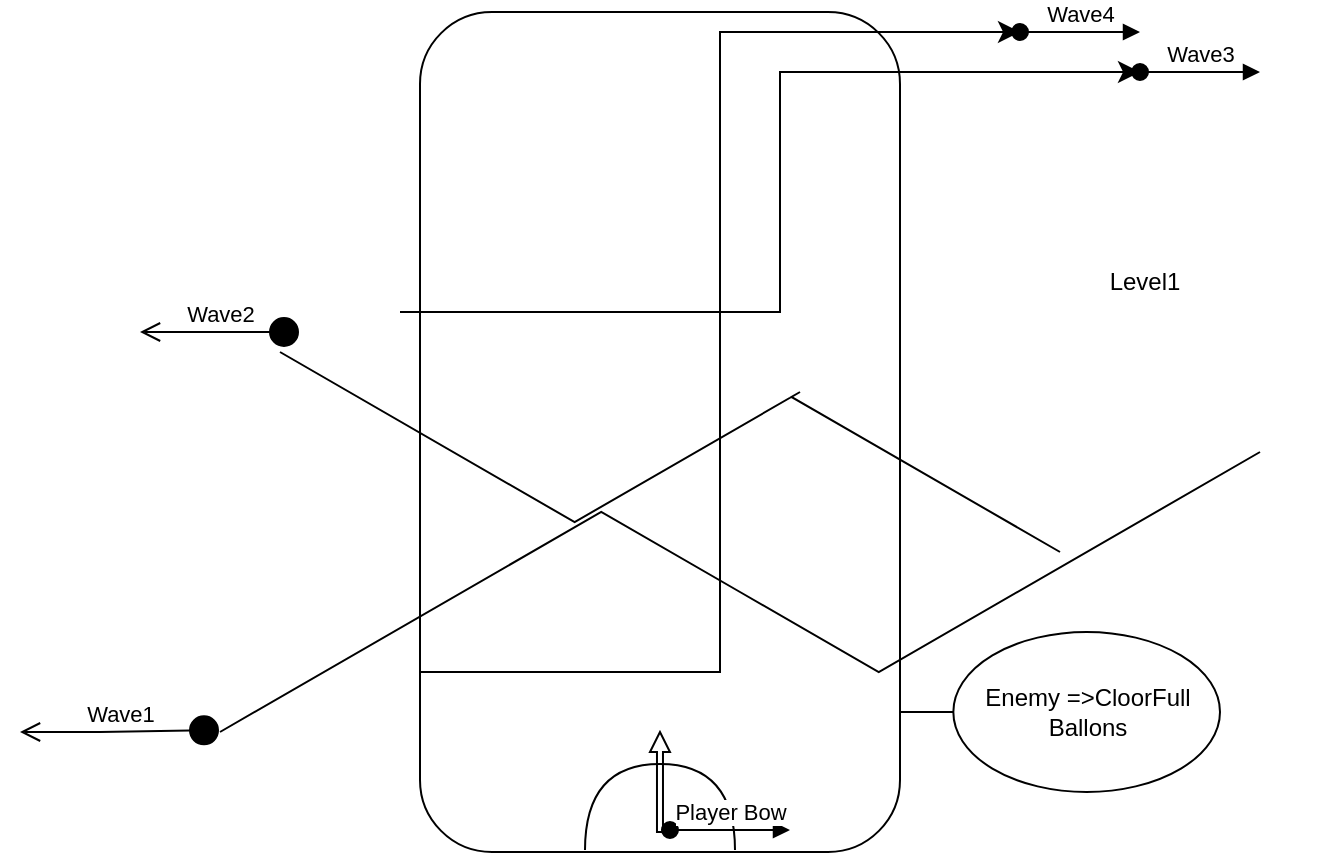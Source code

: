 <mxfile version="20.7.4" type="github">
  <diagram id="C5RBs43oDa-KdzZeNtuy" name="Page-1">
    <mxGraphModel dx="1100" dy="1739" grid="1" gridSize="10" guides="1" tooltips="1" connect="1" arrows="1" fold="1" page="1" pageScale="1" pageWidth="827" pageHeight="1169" math="0" shadow="0">
      <root>
        <mxCell id="WIyWlLk6GJQsqaUBKTNV-0" />
        <mxCell id="WIyWlLk6GJQsqaUBKTNV-1" parent="WIyWlLk6GJQsqaUBKTNV-0" />
        <mxCell id="aRNhC4s9KzN8hOCHpL1d-4" value="" style="rounded=1;whiteSpace=wrap;html=1;strokeColor=default;fillColor=none;" vertex="1" parent="WIyWlLk6GJQsqaUBKTNV-1">
          <mxGeometry x="220" y="-100" width="240" height="420" as="geometry" />
        </mxCell>
        <mxCell id="aRNhC4s9KzN8hOCHpL1d-5" value="Level1" style="text;strokeColor=none;align=center;fillColor=none;html=1;verticalAlign=middle;whiteSpace=wrap;rounded=0;" vertex="1" parent="WIyWlLk6GJQsqaUBKTNV-1">
          <mxGeometry x="495" y="20" width="175" height="30" as="geometry" />
        </mxCell>
        <mxCell id="aRNhC4s9KzN8hOCHpL1d-6" value="" style="shape=requiredInterface;html=1;verticalLabelPosition=bottom;sketch=0;strokeColor=default;fillColor=none;rotation=-90;" vertex="1" parent="WIyWlLk6GJQsqaUBKTNV-1">
          <mxGeometry x="318.44" y="260" width="43.12" height="75" as="geometry" />
        </mxCell>
        <mxCell id="aRNhC4s9KzN8hOCHpL1d-7" value="" style="shape=singleArrow;direction=north;whiteSpace=wrap;html=1;strokeColor=default;fillColor=none;" vertex="1" parent="WIyWlLk6GJQsqaUBKTNV-1">
          <mxGeometry x="334.99" y="260" width="10" height="50" as="geometry" />
        </mxCell>
        <mxCell id="aRNhC4s9KzN8hOCHpL1d-11" value="" style="edgeStyle=isometricEdgeStyle;endArrow=none;html=1;elbow=vertical;rounded=0;" edge="1" parent="WIyWlLk6GJQsqaUBKTNV-1">
          <mxGeometry width="50" height="100" relative="1" as="geometry">
            <mxPoint x="150" y="70" as="sourcePoint" />
            <mxPoint x="540" y="170" as="targetPoint" />
            <Array as="points">
              <mxPoint x="410" y="90" />
            </Array>
          </mxGeometry>
        </mxCell>
        <object label="" id="aRNhC4s9KzN8hOCHpL1d-12">
          <mxCell style="edgeStyle=isometricEdgeStyle;endArrow=none;html=1;rounded=0;" edge="1" parent="WIyWlLk6GJQsqaUBKTNV-1">
            <mxGeometry width="50" height="100" relative="1" as="geometry">
              <mxPoint x="120" y="260" as="sourcePoint" />
              <mxPoint x="640" y="120" as="targetPoint" />
            </mxGeometry>
          </mxCell>
        </object>
        <mxCell id="aRNhC4s9KzN8hOCHpL1d-13" value="" style="edgeStyle=elbowEdgeStyle;elbow=horizontal;endArrow=classic;html=1;curved=0;rounded=0;endSize=8;startSize=8;" edge="1" parent="WIyWlLk6GJQsqaUBKTNV-1">
          <mxGeometry width="50" height="50" relative="1" as="geometry">
            <mxPoint x="210" y="50" as="sourcePoint" />
            <mxPoint x="580" y="-70" as="targetPoint" />
            <Array as="points">
              <mxPoint x="400" y="-40" />
            </Array>
          </mxGeometry>
        </mxCell>
        <mxCell id="aRNhC4s9KzN8hOCHpL1d-14" value="" style="edgeStyle=elbowEdgeStyle;elbow=horizontal;endArrow=classic;html=1;curved=0;rounded=0;endSize=8;startSize=8;" edge="1" parent="WIyWlLk6GJQsqaUBKTNV-1">
          <mxGeometry width="50" height="50" relative="1" as="geometry">
            <mxPoint x="220" y="230" as="sourcePoint" />
            <mxPoint x="520" y="-90" as="targetPoint" />
          </mxGeometry>
        </mxCell>
        <mxCell id="aRNhC4s9KzN8hOCHpL1d-15" value="Wave1" style="html=1;verticalAlign=bottom;startArrow=circle;startFill=1;endArrow=open;startSize=6;endSize=8;rounded=0;" edge="1" parent="WIyWlLk6GJQsqaUBKTNV-1">
          <mxGeometry width="80" relative="1" as="geometry">
            <mxPoint x="120" y="259" as="sourcePoint" />
            <mxPoint x="20" y="260" as="targetPoint" />
            <Array as="points">
              <mxPoint x="60" y="260" />
            </Array>
          </mxGeometry>
        </mxCell>
        <mxCell id="aRNhC4s9KzN8hOCHpL1d-16" value="Wave2" style="html=1;verticalAlign=bottom;startArrow=circle;startFill=1;endArrow=open;startSize=6;endSize=8;rounded=0;" edge="1" parent="WIyWlLk6GJQsqaUBKTNV-1">
          <mxGeometry width="80" relative="1" as="geometry">
            <mxPoint x="160" y="60" as="sourcePoint" />
            <mxPoint x="80" y="60" as="targetPoint" />
          </mxGeometry>
        </mxCell>
        <mxCell id="aRNhC4s9KzN8hOCHpL1d-19" value="Wave3" style="html=1;verticalAlign=bottom;startArrow=oval;startFill=1;endArrow=block;startSize=8;rounded=0;" edge="1" parent="WIyWlLk6GJQsqaUBKTNV-1">
          <mxGeometry width="60" relative="1" as="geometry">
            <mxPoint x="580" y="-70" as="sourcePoint" />
            <mxPoint x="640" y="-70" as="targetPoint" />
          </mxGeometry>
        </mxCell>
        <mxCell id="aRNhC4s9KzN8hOCHpL1d-20" value="Wave4" style="html=1;verticalAlign=bottom;startArrow=oval;startFill=1;endArrow=block;startSize=8;rounded=0;" edge="1" parent="WIyWlLk6GJQsqaUBKTNV-1">
          <mxGeometry width="60" relative="1" as="geometry">
            <mxPoint x="520" y="-90" as="sourcePoint" />
            <mxPoint x="580" y="-90" as="targetPoint" />
          </mxGeometry>
        </mxCell>
        <mxCell id="aRNhC4s9KzN8hOCHpL1d-21" value="Player Bow" style="html=1;verticalAlign=bottom;startArrow=oval;startFill=1;endArrow=block;startSize=8;rounded=0;" edge="1" parent="WIyWlLk6GJQsqaUBKTNV-1">
          <mxGeometry width="60" relative="1" as="geometry">
            <mxPoint x="344.99" y="309" as="sourcePoint" />
            <mxPoint x="404.99" y="309" as="targetPoint" />
          </mxGeometry>
        </mxCell>
        <mxCell id="aRNhC4s9KzN8hOCHpL1d-22" value="Enemy =&amp;gt;CloorFull Ballons" style="shape=umlBoundary;whiteSpace=wrap;html=1;strokeColor=default;fillColor=none;" vertex="1" parent="WIyWlLk6GJQsqaUBKTNV-1">
          <mxGeometry x="460" y="210" width="160" height="80" as="geometry" />
        </mxCell>
      </root>
    </mxGraphModel>
  </diagram>
</mxfile>
